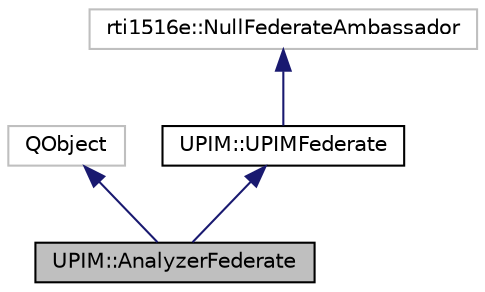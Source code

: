 digraph "UPIM::AnalyzerFederate"
{
  edge [fontname="Helvetica",fontsize="10",labelfontname="Helvetica",labelfontsize="10"];
  node [fontname="Helvetica",fontsize="10",shape=record];
  Node4 [label="UPIM::AnalyzerFederate",height=0.2,width=0.4,color="black", fillcolor="grey75", style="filled", fontcolor="black"];
  Node5 -> Node4 [dir="back",color="midnightblue",fontsize="10",style="solid",fontname="Helvetica"];
  Node5 [label="QObject",height=0.2,width=0.4,color="grey75", fillcolor="white", style="filled"];
  Node6 -> Node4 [dir="back",color="midnightblue",fontsize="10",style="solid",fontname="Helvetica"];
  Node6 [label="UPIM::UPIMFederate",height=0.2,width=0.4,color="black", fillcolor="white", style="filled",URL="$classUPIM_1_1UPIMFederate.html",tooltip="The UPIMFederate class Basic federate of UPIM. "];
  Node7 -> Node6 [dir="back",color="midnightblue",fontsize="10",style="solid",fontname="Helvetica"];
  Node7 [label="rti1516e::NullFederateAmbassador",height=0.2,width=0.4,color="grey75", fillcolor="white", style="filled"];
}
